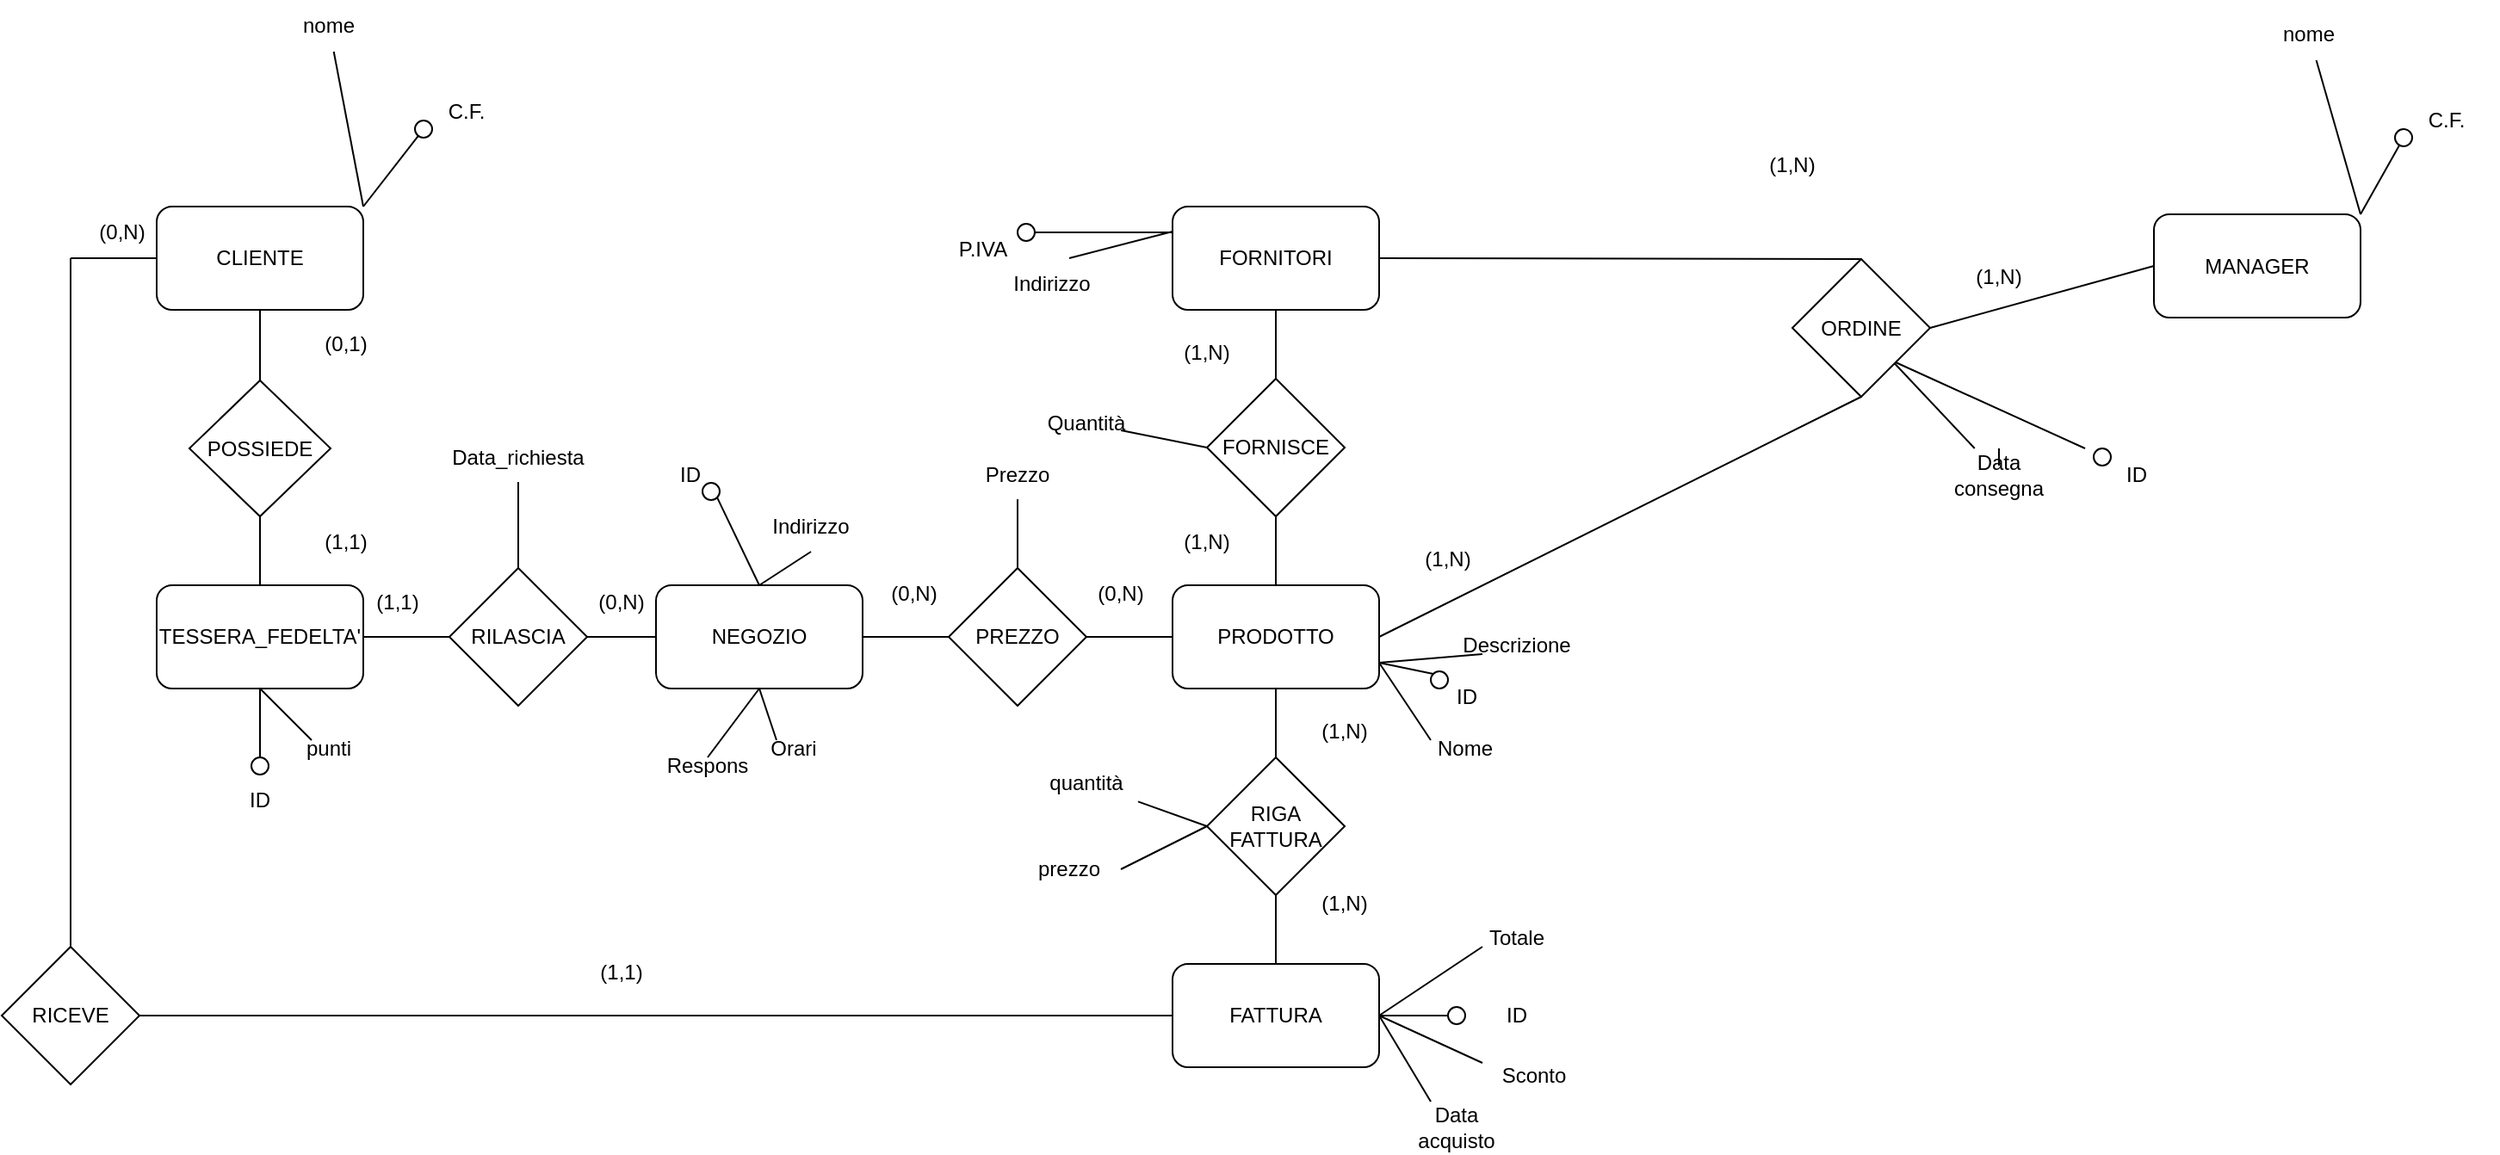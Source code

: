 <mxfile version="28.0.7">
  <diagram name="Pagina-1" id="VjcW3VP9AoFXFXkXQBHE">
    <mxGraphModel dx="1113" dy="727" grid="1" gridSize="10" guides="1" tooltips="1" connect="1" arrows="1" fold="1" page="1" pageScale="1" pageWidth="827" pageHeight="1169" math="0" shadow="0">
      <root>
        <mxCell id="0" />
        <mxCell id="1" parent="0" />
        <mxCell id="yCjGENrAkwQ1DedbjbAy-1" value="NEGOZIO" style="rounded=1;whiteSpace=wrap;html=1;" parent="1" vertex="1">
          <mxGeometry x="800" y="710" width="120" height="60" as="geometry" />
        </mxCell>
        <mxCell id="yCjGENrAkwQ1DedbjbAy-2" value="PRODOTTO" style="rounded=1;whiteSpace=wrap;html=1;" parent="1" vertex="1">
          <mxGeometry x="1100" y="710" width="120" height="60" as="geometry" />
        </mxCell>
        <mxCell id="yCjGENrAkwQ1DedbjbAy-4" value="FORNITORI" style="rounded=1;whiteSpace=wrap;html=1;" parent="1" vertex="1">
          <mxGeometry x="1100" y="490" width="120" height="60" as="geometry" />
        </mxCell>
        <mxCell id="yCjGENrAkwQ1DedbjbAy-6" value="FATTURA" style="rounded=1;whiteSpace=wrap;html=1;" parent="1" vertex="1">
          <mxGeometry x="1100" y="930" width="120" height="60" as="geometry" />
        </mxCell>
        <mxCell id="yCjGENrAkwQ1DedbjbAy-7" value="TESSERA_FEDELTA&#39;" style="rounded=1;whiteSpace=wrap;html=1;" parent="1" vertex="1">
          <mxGeometry x="510" y="710" width="120" height="60" as="geometry" />
        </mxCell>
        <mxCell id="yCjGENrAkwQ1DedbjbAy-9" value="CLIENTE" style="rounded=1;whiteSpace=wrap;html=1;" parent="1" vertex="1">
          <mxGeometry x="510" y="490" width="120" height="60" as="geometry" />
        </mxCell>
        <mxCell id="yCjGENrAkwQ1DedbjbAy-10" value="MANAGER" style="rounded=1;whiteSpace=wrap;html=1;" parent="1" vertex="1">
          <mxGeometry x="1670" y="494.5" width="120" height="60" as="geometry" />
        </mxCell>
        <mxCell id="yCjGENrAkwQ1DedbjbAy-13" value="POSSIEDE" style="rhombus;whiteSpace=wrap;html=1;" parent="1" vertex="1">
          <mxGeometry x="529" y="591" width="82" height="79" as="geometry" />
        </mxCell>
        <mxCell id="yCjGENrAkwQ1DedbjbAy-15" value="" style="endArrow=none;html=1;rounded=0;exitX=0.5;exitY=0;exitDx=0;exitDy=0;entryX=0.5;entryY=1;entryDx=0;entryDy=0;" parent="1" source="yCjGENrAkwQ1DedbjbAy-7" target="yCjGENrAkwQ1DedbjbAy-13" edge="1">
          <mxGeometry width="50" height="50" relative="1" as="geometry">
            <mxPoint x="470" y="530" as="sourcePoint" />
            <mxPoint x="520" y="480" as="targetPoint" />
          </mxGeometry>
        </mxCell>
        <mxCell id="yCjGENrAkwQ1DedbjbAy-18" value="" style="endArrow=none;html=1;rounded=0;exitX=0.5;exitY=0;exitDx=0;exitDy=0;entryX=0.5;entryY=1;entryDx=0;entryDy=0;" parent="1" source="yCjGENrAkwQ1DedbjbAy-13" target="yCjGENrAkwQ1DedbjbAy-9" edge="1">
          <mxGeometry width="50" height="50" relative="1" as="geometry">
            <mxPoint x="470" y="530" as="sourcePoint" />
            <mxPoint x="520" y="480" as="targetPoint" />
          </mxGeometry>
        </mxCell>
        <mxCell id="yCjGENrAkwQ1DedbjbAy-19" value="(0,1)" style="text;html=1;align=center;verticalAlign=middle;whiteSpace=wrap;rounded=0;" parent="1" vertex="1">
          <mxGeometry x="590" y="554.5" width="60" height="30" as="geometry" />
        </mxCell>
        <mxCell id="yCjGENrAkwQ1DedbjbAy-20" value="(1,1)" style="text;html=1;align=center;verticalAlign=middle;whiteSpace=wrap;rounded=0;" parent="1" vertex="1">
          <mxGeometry x="590" y="670" width="60" height="30" as="geometry" />
        </mxCell>
        <mxCell id="yCjGENrAkwQ1DedbjbAy-21" value="" style="endArrow=none;html=1;rounded=0;exitX=1;exitY=0.5;exitDx=0;exitDy=0;entryX=0;entryY=0.5;entryDx=0;entryDy=0;" parent="1" source="yCjGENrAkwQ1DedbjbAy-1" target="yCjGENrAkwQ1DedbjbAy-23" edge="1">
          <mxGeometry width="50" height="50" relative="1" as="geometry">
            <mxPoint x="920" y="750" as="sourcePoint" />
            <mxPoint x="970" y="700" as="targetPoint" />
          </mxGeometry>
        </mxCell>
        <mxCell id="yCjGENrAkwQ1DedbjbAy-23" value="PREZZO" style="rhombus;whiteSpace=wrap;html=1;" parent="1" vertex="1">
          <mxGeometry x="970" y="700" width="80" height="80" as="geometry" />
        </mxCell>
        <mxCell id="yCjGENrAkwQ1DedbjbAy-24" value="" style="endArrow=none;html=1;rounded=0;entryX=0;entryY=0.5;entryDx=0;entryDy=0;exitX=1;exitY=0.5;exitDx=0;exitDy=0;" parent="1" source="yCjGENrAkwQ1DedbjbAy-23" target="yCjGENrAkwQ1DedbjbAy-2" edge="1">
          <mxGeometry width="50" height="50" relative="1" as="geometry">
            <mxPoint x="1050" y="740" as="sourcePoint" />
            <mxPoint x="1100" y="690" as="targetPoint" />
          </mxGeometry>
        </mxCell>
        <mxCell id="yCjGENrAkwQ1DedbjbAy-25" value="FORNISCE" style="rhombus;whiteSpace=wrap;html=1;" parent="1" vertex="1">
          <mxGeometry x="1120" y="590" width="80" height="80" as="geometry" />
        </mxCell>
        <mxCell id="yCjGENrAkwQ1DedbjbAy-26" value="" style="endArrow=none;html=1;rounded=0;exitX=0.5;exitY=0;exitDx=0;exitDy=0;entryX=0.5;entryY=1;entryDx=0;entryDy=0;" parent="1" source="yCjGENrAkwQ1DedbjbAy-2" target="yCjGENrAkwQ1DedbjbAy-25" edge="1">
          <mxGeometry width="50" height="50" relative="1" as="geometry">
            <mxPoint x="1230" y="740" as="sourcePoint" />
            <mxPoint x="1280" y="690" as="targetPoint" />
          </mxGeometry>
        </mxCell>
        <mxCell id="yCjGENrAkwQ1DedbjbAy-27" value="" style="endArrow=none;html=1;rounded=0;exitX=0.5;exitY=0;exitDx=0;exitDy=0;entryX=0.5;entryY=1;entryDx=0;entryDy=0;" parent="1" source="yCjGENrAkwQ1DedbjbAy-25" target="yCjGENrAkwQ1DedbjbAy-4" edge="1">
          <mxGeometry width="50" height="50" relative="1" as="geometry">
            <mxPoint x="1350" y="740" as="sourcePoint" />
            <mxPoint x="1400" y="690" as="targetPoint" />
          </mxGeometry>
        </mxCell>
        <mxCell id="yCjGENrAkwQ1DedbjbAy-28" value="RILASCIA" style="rhombus;whiteSpace=wrap;html=1;" parent="1" vertex="1">
          <mxGeometry x="680" y="700" width="80" height="80" as="geometry" />
        </mxCell>
        <mxCell id="yCjGENrAkwQ1DedbjbAy-29" value="" style="endArrow=none;html=1;rounded=0;exitX=1;exitY=0.5;exitDx=0;exitDy=0;entryX=0;entryY=0.5;entryDx=0;entryDy=0;" parent="1" source="yCjGENrAkwQ1DedbjbAy-7" target="yCjGENrAkwQ1DedbjbAy-28" edge="1">
          <mxGeometry width="50" height="50" relative="1" as="geometry">
            <mxPoint x="645" y="740" as="sourcePoint" />
            <mxPoint x="695" y="690" as="targetPoint" />
          </mxGeometry>
        </mxCell>
        <mxCell id="yCjGENrAkwQ1DedbjbAy-30" value="" style="endArrow=none;html=1;rounded=0;exitX=1;exitY=0.5;exitDx=0;exitDy=0;entryX=0;entryY=0.5;entryDx=0;entryDy=0;" parent="1" source="yCjGENrAkwQ1DedbjbAy-28" target="yCjGENrAkwQ1DedbjbAy-1" edge="1">
          <mxGeometry width="50" height="50" relative="1" as="geometry">
            <mxPoint x="740" y="700" as="sourcePoint" />
            <mxPoint x="790" y="650" as="targetPoint" />
          </mxGeometry>
        </mxCell>
        <mxCell id="nzkZMeSF2G9yPgvRt8Q_-1" value="RIGA FATTURA" style="rhombus;whiteSpace=wrap;html=1;" parent="1" vertex="1">
          <mxGeometry x="1120" y="810" width="80" height="80" as="geometry" />
        </mxCell>
        <mxCell id="nzkZMeSF2G9yPgvRt8Q_-2" value="" style="endArrow=none;html=1;rounded=0;exitX=0.5;exitY=0;exitDx=0;exitDy=0;entryX=0.5;entryY=1;entryDx=0;entryDy=0;" parent="1" source="nzkZMeSF2G9yPgvRt8Q_-1" target="yCjGENrAkwQ1DedbjbAy-2" edge="1">
          <mxGeometry width="50" height="50" relative="1" as="geometry">
            <mxPoint x="1090" y="800" as="sourcePoint" />
            <mxPoint x="1140" y="750" as="targetPoint" />
          </mxGeometry>
        </mxCell>
        <mxCell id="nzkZMeSF2G9yPgvRt8Q_-3" value="" style="endArrow=none;html=1;rounded=0;entryX=0.5;entryY=0;entryDx=0;entryDy=0;exitX=0.5;exitY=1;exitDx=0;exitDy=0;" parent="1" source="nzkZMeSF2G9yPgvRt8Q_-1" target="yCjGENrAkwQ1DedbjbAy-6" edge="1">
          <mxGeometry width="50" height="50" relative="1" as="geometry">
            <mxPoint x="1120" y="910" as="sourcePoint" />
            <mxPoint x="1140" y="750" as="targetPoint" />
          </mxGeometry>
        </mxCell>
        <mxCell id="-ZFRYzIxIYVkRaBdqasn-1" value="ORDINE" style="rhombus;whiteSpace=wrap;html=1;" parent="1" vertex="1">
          <mxGeometry x="1460" y="520.5" width="80" height="80" as="geometry" />
        </mxCell>
        <mxCell id="-ZFRYzIxIYVkRaBdqasn-2" value="" style="endArrow=none;html=1;rounded=0;exitX=1;exitY=0.5;exitDx=0;exitDy=0;entryX=0.5;entryY=0;entryDx=0;entryDy=0;" parent="1" source="yCjGENrAkwQ1DedbjbAy-4" target="-ZFRYzIxIYVkRaBdqasn-1" edge="1">
          <mxGeometry width="50" height="50" relative="1" as="geometry">
            <mxPoint x="1090" y="800" as="sourcePoint" />
            <mxPoint x="1140" y="750" as="targetPoint" />
          </mxGeometry>
        </mxCell>
        <mxCell id="-ZFRYzIxIYVkRaBdqasn-3" value="" style="endArrow=none;html=1;rounded=0;exitX=1;exitY=0.5;exitDx=0;exitDy=0;entryX=0.5;entryY=1;entryDx=0;entryDy=0;" parent="1" source="yCjGENrAkwQ1DedbjbAy-2" target="-ZFRYzIxIYVkRaBdqasn-1" edge="1">
          <mxGeometry width="50" height="50" relative="1" as="geometry">
            <mxPoint x="1090" y="800" as="sourcePoint" />
            <mxPoint x="1140" y="750" as="targetPoint" />
          </mxGeometry>
        </mxCell>
        <mxCell id="-ZFRYzIxIYVkRaBdqasn-5" value="(0,N)" style="text;html=1;align=center;verticalAlign=middle;whiteSpace=wrap;rounded=0;" parent="1" vertex="1">
          <mxGeometry x="760" y="710" width="40" height="20" as="geometry" />
        </mxCell>
        <mxCell id="-ZFRYzIxIYVkRaBdqasn-7" value="(1,1)" style="text;html=1;align=center;verticalAlign=middle;whiteSpace=wrap;rounded=0;" parent="1" vertex="1">
          <mxGeometry x="630" y="710" width="40" height="20" as="geometry" />
        </mxCell>
        <mxCell id="-ZFRYzIxIYVkRaBdqasn-8" value="(0,N)" style="text;html=1;align=center;verticalAlign=middle;whiteSpace=wrap;rounded=0;" parent="1" vertex="1">
          <mxGeometry x="920" y="700" width="60" height="30" as="geometry" />
        </mxCell>
        <mxCell id="-ZFRYzIxIYVkRaBdqasn-9" value="(0,N)" style="text;html=1;align=center;verticalAlign=middle;whiteSpace=wrap;rounded=0;" parent="1" vertex="1">
          <mxGeometry x="1040" y="700" width="60" height="30" as="geometry" />
        </mxCell>
        <mxCell id="-ZFRYzIxIYVkRaBdqasn-10" value="" style="endArrow=none;html=1;rounded=0;entryX=0;entryY=0.5;entryDx=0;entryDy=0;" parent="1" target="yCjGENrAkwQ1DedbjbAy-9" edge="1">
          <mxGeometry width="50" height="50" relative="1" as="geometry">
            <mxPoint x="460" y="520" as="sourcePoint" />
            <mxPoint x="490" y="520" as="targetPoint" />
          </mxGeometry>
        </mxCell>
        <mxCell id="-ZFRYzIxIYVkRaBdqasn-12" value="" style="endArrow=none;html=1;rounded=0;exitX=0.5;exitY=0;exitDx=0;exitDy=0;" parent="1" source="-ZFRYzIxIYVkRaBdqasn-15" edge="1">
          <mxGeometry width="50" height="50" relative="1" as="geometry">
            <mxPoint x="460" y="880" as="sourcePoint" />
            <mxPoint x="460" y="520" as="targetPoint" />
          </mxGeometry>
        </mxCell>
        <mxCell id="-ZFRYzIxIYVkRaBdqasn-14" value="" style="endArrow=none;html=1;rounded=0;entryX=0;entryY=0.5;entryDx=0;entryDy=0;exitX=1;exitY=0.5;exitDx=0;exitDy=0;" parent="1" source="-ZFRYzIxIYVkRaBdqasn-15" target="yCjGENrAkwQ1DedbjbAy-6" edge="1">
          <mxGeometry width="50" height="50" relative="1" as="geometry">
            <mxPoint x="550" y="960" as="sourcePoint" />
            <mxPoint x="770" y="740" as="targetPoint" />
          </mxGeometry>
        </mxCell>
        <mxCell id="-ZFRYzIxIYVkRaBdqasn-15" value="RICEVE" style="rhombus;whiteSpace=wrap;html=1;" parent="1" vertex="1">
          <mxGeometry x="420" y="920" width="80" height="80" as="geometry" />
        </mxCell>
        <mxCell id="-ZFRYzIxIYVkRaBdqasn-16" value="(0,N)" style="text;html=1;align=center;verticalAlign=middle;whiteSpace=wrap;rounded=0;" parent="1" vertex="1">
          <mxGeometry x="460" y="490" width="60" height="30" as="geometry" />
        </mxCell>
        <mxCell id="-ZFRYzIxIYVkRaBdqasn-17" value="(1,1)" style="text;html=1;align=center;verticalAlign=middle;whiteSpace=wrap;rounded=0;" parent="1" vertex="1">
          <mxGeometry x="750" y="920" width="60" height="30" as="geometry" />
        </mxCell>
        <mxCell id="-ZFRYzIxIYVkRaBdqasn-18" value="(1,N)" style="text;html=1;align=center;verticalAlign=middle;whiteSpace=wrap;rounded=0;" parent="1" vertex="1">
          <mxGeometry x="1170" y="880" width="60" height="30" as="geometry" />
        </mxCell>
        <mxCell id="-ZFRYzIxIYVkRaBdqasn-19" value="(1,N)" style="text;html=1;align=center;verticalAlign=middle;whiteSpace=wrap;rounded=0;" parent="1" vertex="1">
          <mxGeometry x="1170" y="780" width="60" height="30" as="geometry" />
        </mxCell>
        <mxCell id="-ZFRYzIxIYVkRaBdqasn-20" value="(1,N)" style="text;html=1;align=center;verticalAlign=middle;whiteSpace=wrap;rounded=0;" parent="1" vertex="1">
          <mxGeometry x="1090" y="670" width="60" height="30" as="geometry" />
        </mxCell>
        <mxCell id="-ZFRYzIxIYVkRaBdqasn-21" value="(1,N)" style="text;html=1;align=center;verticalAlign=middle;whiteSpace=wrap;rounded=0;" parent="1" vertex="1">
          <mxGeometry x="1090" y="560" width="60" height="30" as="geometry" />
        </mxCell>
        <mxCell id="-ZFRYzIxIYVkRaBdqasn-22" value="(1,N)" style="text;html=1;align=center;verticalAlign=middle;whiteSpace=wrap;rounded=0;" parent="1" vertex="1">
          <mxGeometry x="1430" y="450.5" width="60" height="30" as="geometry" />
        </mxCell>
        <mxCell id="-ZFRYzIxIYVkRaBdqasn-24" value="(1,N)" style="text;html=1;align=center;verticalAlign=middle;whiteSpace=wrap;rounded=0;" parent="1" vertex="1">
          <mxGeometry x="1230" y="680" width="60" height="30" as="geometry" />
        </mxCell>
        <mxCell id="-ZFRYzIxIYVkRaBdqasn-26" value="" style="endArrow=none;html=1;rounded=0;exitX=1;exitY=0;exitDx=0;exitDy=0;" parent="1" source="yCjGENrAkwQ1DedbjbAy-9" target="-ZFRYzIxIYVkRaBdqasn-27" edge="1">
          <mxGeometry width="50" height="50" relative="1" as="geometry">
            <mxPoint x="520" y="340" as="sourcePoint" />
            <mxPoint x="570" y="320" as="targetPoint" />
          </mxGeometry>
        </mxCell>
        <mxCell id="-ZFRYzIxIYVkRaBdqasn-27" value="" style="ellipse;whiteSpace=wrap;html=1;aspect=fixed;" parent="1" vertex="1">
          <mxGeometry x="660" y="440" width="10" height="10" as="geometry" />
        </mxCell>
        <mxCell id="-ZFRYzIxIYVkRaBdqasn-28" value="C.F." style="text;html=1;align=center;verticalAlign=middle;whiteSpace=wrap;rounded=0;" parent="1" vertex="1">
          <mxGeometry x="660" y="420" width="60" height="30" as="geometry" />
        </mxCell>
        <mxCell id="-ZFRYzIxIYVkRaBdqasn-29" value="" style="endArrow=none;html=1;rounded=0;exitX=1;exitY=0;exitDx=0;exitDy=0;" parent="1" source="yCjGENrAkwQ1DedbjbAy-9" target="-ZFRYzIxIYVkRaBdqasn-30" edge="1">
          <mxGeometry width="50" height="50" relative="1" as="geometry">
            <mxPoint x="630" y="480" as="sourcePoint" />
            <mxPoint x="500" y="320" as="targetPoint" />
          </mxGeometry>
        </mxCell>
        <mxCell id="-ZFRYzIxIYVkRaBdqasn-30" value="nome" style="text;html=1;align=center;verticalAlign=middle;whiteSpace=wrap;rounded=0;" parent="1" vertex="1">
          <mxGeometry x="580" y="370" width="60" height="30" as="geometry" />
        </mxCell>
        <mxCell id="-ZFRYzIxIYVkRaBdqasn-31" value="" style="endArrow=none;html=1;rounded=0;entryX=0.5;entryY=1;entryDx=0;entryDy=0;" parent="1" target="yCjGENrAkwQ1DedbjbAy-7" edge="1">
          <mxGeometry width="50" height="50" relative="1" as="geometry">
            <mxPoint x="570" y="810" as="sourcePoint" />
            <mxPoint x="579" y="790" as="targetPoint" />
          </mxGeometry>
        </mxCell>
        <mxCell id="-ZFRYzIxIYVkRaBdqasn-32" value="" style="ellipse;whiteSpace=wrap;html=1;aspect=fixed;" parent="1" vertex="1">
          <mxGeometry x="565" y="810" width="10" height="10" as="geometry" />
        </mxCell>
        <mxCell id="-ZFRYzIxIYVkRaBdqasn-33" value="ID" style="text;html=1;align=center;verticalAlign=middle;whiteSpace=wrap;rounded=0;" parent="1" vertex="1">
          <mxGeometry x="540" y="820" width="60" height="30" as="geometry" />
        </mxCell>
        <mxCell id="-ZFRYzIxIYVkRaBdqasn-34" value="" style="endArrow=none;html=1;rounded=0;exitX=0.5;exitY=1;exitDx=0;exitDy=0;" parent="1" source="yCjGENrAkwQ1DedbjbAy-7" edge="1">
          <mxGeometry width="50" height="50" relative="1" as="geometry">
            <mxPoint x="640" y="760" as="sourcePoint" />
            <mxPoint x="600" y="800" as="targetPoint" />
          </mxGeometry>
        </mxCell>
        <mxCell id="-ZFRYzIxIYVkRaBdqasn-35" value="punti" style="text;html=1;align=center;verticalAlign=middle;whiteSpace=wrap;rounded=0;" parent="1" vertex="1">
          <mxGeometry x="580" y="790" width="60" height="30" as="geometry" />
        </mxCell>
        <mxCell id="-ZFRYzIxIYVkRaBdqasn-36" value="" style="endArrow=none;html=1;rounded=0;entryX=0.5;entryY=0;entryDx=0;entryDy=0;exitX=1;exitY=1;exitDx=0;exitDy=0;" parent="1" source="-ZFRYzIxIYVkRaBdqasn-37" target="yCjGENrAkwQ1DedbjbAy-1" edge="1">
          <mxGeometry width="50" height="50" relative="1" as="geometry">
            <mxPoint x="830" y="660" as="sourcePoint" />
            <mxPoint x="850" y="700" as="targetPoint" />
          </mxGeometry>
        </mxCell>
        <mxCell id="-ZFRYzIxIYVkRaBdqasn-37" value="" style="ellipse;whiteSpace=wrap;html=1;aspect=fixed;" parent="1" vertex="1">
          <mxGeometry x="827" y="650.5" width="10" height="10" as="geometry" />
        </mxCell>
        <mxCell id="-ZFRYzIxIYVkRaBdqasn-39" value="" style="ellipse;whiteSpace=wrap;html=1;aspect=fixed;" parent="1" vertex="1">
          <mxGeometry x="1250" y="760" width="10" height="10" as="geometry" />
        </mxCell>
        <mxCell id="-ZFRYzIxIYVkRaBdqasn-41" value="" style="endArrow=none;html=1;rounded=0;exitX=1;exitY=0.75;exitDx=0;exitDy=0;entryX=0;entryY=0;entryDx=0;entryDy=0;" parent="1" source="yCjGENrAkwQ1DedbjbAy-2" target="-ZFRYzIxIYVkRaBdqasn-39" edge="1">
          <mxGeometry width="50" height="50" relative="1" as="geometry">
            <mxPoint x="1010" y="750" as="sourcePoint" />
            <mxPoint x="1060" y="700" as="targetPoint" />
          </mxGeometry>
        </mxCell>
        <mxCell id="-ZFRYzIxIYVkRaBdqasn-42" value="" style="endArrow=none;html=1;rounded=0;entryX=0;entryY=0.25;entryDx=0;entryDy=0;" parent="1" target="yCjGENrAkwQ1DedbjbAy-4" edge="1">
          <mxGeometry width="50" height="50" relative="1" as="geometry">
            <mxPoint x="1020" y="505" as="sourcePoint" />
            <mxPoint x="1060" y="700" as="targetPoint" />
          </mxGeometry>
        </mxCell>
        <mxCell id="-ZFRYzIxIYVkRaBdqasn-43" value="" style="endArrow=none;html=1;rounded=0;entryX=1;entryY=1;entryDx=0;entryDy=0;exitX=0;exitY=0;exitDx=0;exitDy=0;" parent="1" source="-ZFRYzIxIYVkRaBdqasn-55" target="-ZFRYzIxIYVkRaBdqasn-1" edge="1">
          <mxGeometry width="50" height="50" relative="1" as="geometry">
            <mxPoint x="1640" y="630.5" as="sourcePoint" />
            <mxPoint x="1220" y="630.5" as="targetPoint" />
          </mxGeometry>
        </mxCell>
        <mxCell id="-ZFRYzIxIYVkRaBdqasn-44" value="" style="endArrow=none;html=1;rounded=0;exitX=1;exitY=0.5;exitDx=0;exitDy=0;" parent="1" source="yCjGENrAkwQ1DedbjbAy-6" edge="1">
          <mxGeometry width="50" height="50" relative="1" as="geometry">
            <mxPoint x="1190" y="750" as="sourcePoint" />
            <mxPoint x="1260" y="960" as="targetPoint" />
          </mxGeometry>
        </mxCell>
        <mxCell id="-ZFRYzIxIYVkRaBdqasn-45" value="" style="ellipse;whiteSpace=wrap;html=1;aspect=fixed;" parent="1" vertex="1">
          <mxGeometry x="1260" y="955" width="10" height="10" as="geometry" />
        </mxCell>
        <mxCell id="-ZFRYzIxIYVkRaBdqasn-46" value="" style="ellipse;whiteSpace=wrap;html=1;aspect=fixed;" parent="1" vertex="1">
          <mxGeometry x="1635" y="630.5" width="10" height="10" as="geometry" />
        </mxCell>
        <mxCell id="-ZFRYzIxIYVkRaBdqasn-47" value="" style="ellipse;whiteSpace=wrap;html=1;aspect=fixed;" parent="1" vertex="1">
          <mxGeometry x="1010" y="500" width="10" height="10" as="geometry" />
        </mxCell>
        <mxCell id="-ZFRYzIxIYVkRaBdqasn-52" value="ID" style="text;html=1;align=center;verticalAlign=middle;whiteSpace=wrap;rounded=0;" parent="1" vertex="1">
          <mxGeometry x="1270" y="945" width="60" height="30" as="geometry" />
        </mxCell>
        <mxCell id="-ZFRYzIxIYVkRaBdqasn-53" value="ID" style="text;html=1;align=center;verticalAlign=middle;whiteSpace=wrap;rounded=0;" parent="1" vertex="1">
          <mxGeometry x="1241" y="760" width="60" height="30" as="geometry" />
        </mxCell>
        <mxCell id="-ZFRYzIxIYVkRaBdqasn-54" value="P.IVA" style="text;html=1;align=center;verticalAlign=middle;whiteSpace=wrap;rounded=0;" parent="1" vertex="1">
          <mxGeometry x="960" y="500" width="60" height="30" as="geometry" />
        </mxCell>
        <mxCell id="-ZFRYzIxIYVkRaBdqasn-55" value="ID" style="text;html=1;align=center;verticalAlign=middle;whiteSpace=wrap;rounded=0;" parent="1" vertex="1">
          <mxGeometry x="1630" y="630.5" width="60" height="30" as="geometry" />
        </mxCell>
        <mxCell id="-ZFRYzIxIYVkRaBdqasn-56" value="ID" style="text;html=1;align=center;verticalAlign=middle;whiteSpace=wrap;rounded=0;" parent="1" vertex="1">
          <mxGeometry x="790" y="630.5" width="60" height="30" as="geometry" />
        </mxCell>
        <mxCell id="-ZFRYzIxIYVkRaBdqasn-57" value="" style="endArrow=none;html=1;rounded=0;exitX=0.5;exitY=0;exitDx=0;exitDy=0;entryX=0.5;entryY=1;entryDx=0;entryDy=0;" parent="1" source="yCjGENrAkwQ1DedbjbAy-1" target="-ZFRYzIxIYVkRaBdqasn-58" edge="1">
          <mxGeometry width="50" height="50" relative="1" as="geometry">
            <mxPoint x="920" y="740" as="sourcePoint" />
            <mxPoint x="860" y="680" as="targetPoint" />
          </mxGeometry>
        </mxCell>
        <mxCell id="-ZFRYzIxIYVkRaBdqasn-58" value="Indirizzo" style="text;html=1;align=center;verticalAlign=middle;whiteSpace=wrap;rounded=0;" parent="1" vertex="1">
          <mxGeometry x="860" y="660.5" width="60" height="30" as="geometry" />
        </mxCell>
        <mxCell id="-ZFRYzIxIYVkRaBdqasn-59" value="" style="endArrow=none;html=1;rounded=0;exitX=0.5;exitY=1;exitDx=0;exitDy=0;" parent="1" source="yCjGENrAkwQ1DedbjbAy-1" edge="1">
          <mxGeometry width="50" height="50" relative="1" as="geometry">
            <mxPoint x="830" y="720" as="sourcePoint" />
            <mxPoint x="830" y="810" as="targetPoint" />
          </mxGeometry>
        </mxCell>
        <mxCell id="-ZFRYzIxIYVkRaBdqasn-60" value="Respons" style="text;html=1;align=center;verticalAlign=middle;whiteSpace=wrap;rounded=0;" parent="1" vertex="1">
          <mxGeometry x="800" y="800" width="60" height="30" as="geometry" />
        </mxCell>
        <mxCell id="-ZFRYzIxIYVkRaBdqasn-61" value="" style="endArrow=none;html=1;rounded=0;exitX=0.5;exitY=1;exitDx=0;exitDy=0;" parent="1" source="yCjGENrAkwQ1DedbjbAy-1" edge="1">
          <mxGeometry width="50" height="50" relative="1" as="geometry">
            <mxPoint x="830" y="720" as="sourcePoint" />
            <mxPoint x="870" y="800" as="targetPoint" />
          </mxGeometry>
        </mxCell>
        <mxCell id="-ZFRYzIxIYVkRaBdqasn-62" value="Orari" style="text;html=1;align=center;verticalAlign=middle;whiteSpace=wrap;rounded=0;" parent="1" vertex="1">
          <mxGeometry x="850" y="790" width="60" height="30" as="geometry" />
        </mxCell>
        <mxCell id="-ZFRYzIxIYVkRaBdqasn-63" value="" style="endArrow=none;html=1;rounded=0;" parent="1" edge="1">
          <mxGeometry width="50" height="50" relative="1" as="geometry">
            <mxPoint x="1040" y="520" as="sourcePoint" />
            <mxPoint x="1100" y="504.5" as="targetPoint" />
          </mxGeometry>
        </mxCell>
        <mxCell id="-ZFRYzIxIYVkRaBdqasn-64" value="Indirizzo" style="text;html=1;align=center;verticalAlign=middle;whiteSpace=wrap;rounded=0;" parent="1" vertex="1">
          <mxGeometry x="1000" y="520" width="60" height="30" as="geometry" />
        </mxCell>
        <mxCell id="-ZFRYzIxIYVkRaBdqasn-65" value="" style="endArrow=none;html=1;rounded=0;entryX=1;entryY=0.75;entryDx=0;entryDy=0;" parent="1" target="yCjGENrAkwQ1DedbjbAy-2" edge="1">
          <mxGeometry width="50" height="50" relative="1" as="geometry">
            <mxPoint x="1250" y="800" as="sourcePoint" />
            <mxPoint x="1310" y="790" as="targetPoint" />
          </mxGeometry>
        </mxCell>
        <mxCell id="-ZFRYzIxIYVkRaBdqasn-66" value="Nome" style="text;html=1;align=center;verticalAlign=middle;whiteSpace=wrap;rounded=0;" parent="1" vertex="1">
          <mxGeometry x="1240" y="790" width="60" height="30" as="geometry" />
        </mxCell>
        <mxCell id="-ZFRYzIxIYVkRaBdqasn-67" value="" style="endArrow=none;html=1;rounded=0;exitX=1;exitY=0.75;exitDx=0;exitDy=0;" parent="1" source="yCjGENrAkwQ1DedbjbAy-2" edge="1">
          <mxGeometry width="50" height="50" relative="1" as="geometry">
            <mxPoint x="930" y="720" as="sourcePoint" />
            <mxPoint x="1280" y="750" as="targetPoint" />
          </mxGeometry>
        </mxCell>
        <mxCell id="-ZFRYzIxIYVkRaBdqasn-68" value="Descrizione" style="text;html=1;align=center;verticalAlign=middle;whiteSpace=wrap;rounded=0;" parent="1" vertex="1">
          <mxGeometry x="1270" y="730" width="60" height="30" as="geometry" />
        </mxCell>
        <mxCell id="-ZFRYzIxIYVkRaBdqasn-70" value="" style="endArrow=none;html=1;rounded=0;" parent="1" source="-ZFRYzIxIYVkRaBdqasn-71" target="-ZFRYzIxIYVkRaBdqasn-1" edge="1">
          <mxGeometry width="50" height="50" relative="1" as="geometry">
            <mxPoint x="1580" y="640.5" as="sourcePoint" />
            <mxPoint x="1640" y="600.5" as="targetPoint" />
          </mxGeometry>
        </mxCell>
        <mxCell id="-ZFRYzIxIYVkRaBdqasn-72" value="" style="endArrow=none;html=1;rounded=0;entryX=1;entryY=0.5;entryDx=0;entryDy=0;exitX=0;exitY=0.25;exitDx=0;exitDy=0;" parent="1" source="-ZFRYzIxIYVkRaBdqasn-75" target="yCjGENrAkwQ1DedbjbAy-6" edge="1">
          <mxGeometry width="50" height="50" relative="1" as="geometry">
            <mxPoint x="1270" y="1000" as="sourcePoint" />
            <mxPoint x="1260" y="975" as="targetPoint" />
          </mxGeometry>
        </mxCell>
        <mxCell id="-ZFRYzIxIYVkRaBdqasn-73" value="" style="endArrow=none;html=1;rounded=0;exitX=1;exitY=0.5;exitDx=0;exitDy=0;" parent="1" source="yCjGENrAkwQ1DedbjbAy-6" edge="1">
          <mxGeometry width="50" height="50" relative="1" as="geometry">
            <mxPoint x="1100" y="920" as="sourcePoint" />
            <mxPoint x="1250" y="1010" as="targetPoint" />
          </mxGeometry>
        </mxCell>
        <mxCell id="-ZFRYzIxIYVkRaBdqasn-74" value="Data acquisto" style="text;html=1;align=center;verticalAlign=middle;whiteSpace=wrap;rounded=0;" parent="1" vertex="1">
          <mxGeometry x="1235" y="1010" width="60" height="30" as="geometry" />
        </mxCell>
        <mxCell id="-ZFRYzIxIYVkRaBdqasn-75" value="Sconto" style="text;html=1;align=center;verticalAlign=middle;whiteSpace=wrap;rounded=0;" parent="1" vertex="1">
          <mxGeometry x="1280" y="980" width="60" height="30" as="geometry" />
        </mxCell>
        <mxCell id="-ZFRYzIxIYVkRaBdqasn-76" value="" style="endArrow=none;html=1;rounded=0;exitX=1;exitY=0.5;exitDx=0;exitDy=0;" parent="1" source="yCjGENrAkwQ1DedbjbAy-6" edge="1">
          <mxGeometry width="50" height="50" relative="1" as="geometry">
            <mxPoint x="1100" y="920" as="sourcePoint" />
            <mxPoint x="1280" y="920" as="targetPoint" />
          </mxGeometry>
        </mxCell>
        <mxCell id="-ZFRYzIxIYVkRaBdqasn-77" value="Totale" style="text;html=1;align=center;verticalAlign=middle;whiteSpace=wrap;rounded=0;" parent="1" vertex="1">
          <mxGeometry x="1270" y="900" width="60" height="30" as="geometry" />
        </mxCell>
        <mxCell id="-ZFRYzIxIYVkRaBdqasn-81" value="" style="endArrow=none;html=1;rounded=0;exitX=0.5;exitY=0;exitDx=0;exitDy=0;" parent="1" source="yCjGENrAkwQ1DedbjbAy-23" edge="1">
          <mxGeometry width="50" height="50" relative="1" as="geometry">
            <mxPoint x="1040" y="720" as="sourcePoint" />
            <mxPoint x="1010" y="660" as="targetPoint" />
          </mxGeometry>
        </mxCell>
        <mxCell id="-ZFRYzIxIYVkRaBdqasn-82" value="Prezzo" style="text;html=1;align=center;verticalAlign=middle;whiteSpace=wrap;rounded=0;" parent="1" vertex="1">
          <mxGeometry x="980" y="630.5" width="60" height="30" as="geometry" />
        </mxCell>
        <mxCell id="-ZFRYzIxIYVkRaBdqasn-83" value="" style="endArrow=none;html=1;rounded=0;entryX=0;entryY=0.5;entryDx=0;entryDy=0;" parent="1" target="yCjGENrAkwQ1DedbjbAy-25" edge="1">
          <mxGeometry width="50" height="50" relative="1" as="geometry">
            <mxPoint x="1070" y="620" as="sourcePoint" />
            <mxPoint x="1110" y="620" as="targetPoint" />
          </mxGeometry>
        </mxCell>
        <mxCell id="-ZFRYzIxIYVkRaBdqasn-84" value="Quantità" style="text;html=1;align=center;verticalAlign=middle;whiteSpace=wrap;rounded=0;" parent="1" vertex="1">
          <mxGeometry x="1020" y="600.5" width="60" height="30" as="geometry" />
        </mxCell>
        <mxCell id="-ZFRYzIxIYVkRaBdqasn-86" value="" style="endArrow=none;html=1;rounded=0;" parent="1" edge="1">
          <mxGeometry width="50" height="50" relative="1" as="geometry">
            <mxPoint x="720" y="700" as="sourcePoint" />
            <mxPoint x="720" y="650" as="targetPoint" />
          </mxGeometry>
        </mxCell>
        <mxCell id="-ZFRYzIxIYVkRaBdqasn-87" value="Data_richiesta" style="text;html=1;align=center;verticalAlign=middle;whiteSpace=wrap;rounded=0;" parent="1" vertex="1">
          <mxGeometry x="690" y="620.5" width="60" height="30" as="geometry" />
        </mxCell>
        <mxCell id="-ZFRYzIxIYVkRaBdqasn-88" value="" style="endArrow=none;html=1;rounded=0;entryX=0;entryY=0.5;entryDx=0;entryDy=0;" parent="1" source="-ZFRYzIxIYVkRaBdqasn-89" target="nzkZMeSF2G9yPgvRt8Q_-1" edge="1">
          <mxGeometry width="50" height="50" relative="1" as="geometry">
            <mxPoint x="1070" y="850" as="sourcePoint" />
            <mxPoint x="1100" y="860" as="targetPoint" />
          </mxGeometry>
        </mxCell>
        <mxCell id="-ZFRYzIxIYVkRaBdqasn-89" value="&lt;div&gt;quantità&lt;/div&gt;" style="text;html=1;align=center;verticalAlign=middle;whiteSpace=wrap;rounded=0;" parent="1" vertex="1">
          <mxGeometry x="1020" y="810" width="60" height="30" as="geometry" />
        </mxCell>
        <mxCell id="-ZFRYzIxIYVkRaBdqasn-91" value="" style="endArrow=none;html=1;rounded=0;entryX=0;entryY=0.5;entryDx=0;entryDy=0;exitX=1;exitY=0.5;exitDx=0;exitDy=0;" parent="1" source="-ZFRYzIxIYVkRaBdqasn-92" target="nzkZMeSF2G9yPgvRt8Q_-1" edge="1">
          <mxGeometry width="50" height="50" relative="1" as="geometry">
            <mxPoint x="1050" y="860" as="sourcePoint" />
            <mxPoint x="950" y="720" as="targetPoint" />
          </mxGeometry>
        </mxCell>
        <mxCell id="-ZFRYzIxIYVkRaBdqasn-92" value="prezzo" style="text;html=1;align=center;verticalAlign=middle;whiteSpace=wrap;rounded=0;" parent="1" vertex="1">
          <mxGeometry x="1010" y="860" width="60" height="30" as="geometry" />
        </mxCell>
        <mxCell id="-ZFRYzIxIYVkRaBdqasn-94" value="" style="endArrow=none;html=1;rounded=0;" parent="1" target="-ZFRYzIxIYVkRaBdqasn-71" edge="1">
          <mxGeometry width="50" height="50" relative="1" as="geometry">
            <mxPoint x="1580" y="640.5" as="sourcePoint" />
            <mxPoint x="1520" y="580.5" as="targetPoint" />
          </mxGeometry>
        </mxCell>
        <mxCell id="-ZFRYzIxIYVkRaBdqasn-71" value="Data consegna" style="text;html=1;align=center;verticalAlign=middle;whiteSpace=wrap;rounded=0;" parent="1" vertex="1">
          <mxGeometry x="1550" y="630.5" width="60" height="30" as="geometry" />
        </mxCell>
        <mxCell id="2dMGsxApqS0iOlYWzCqP-1" value="" style="endArrow=none;html=1;rounded=0;exitX=1;exitY=0.5;exitDx=0;exitDy=0;entryX=0;entryY=0.5;entryDx=0;entryDy=0;" parent="1" source="-ZFRYzIxIYVkRaBdqasn-1" target="yCjGENrAkwQ1DedbjbAy-10" edge="1">
          <mxGeometry width="50" height="50" relative="1" as="geometry">
            <mxPoint x="990" y="590" as="sourcePoint" />
            <mxPoint x="1450" y="630" as="targetPoint" />
          </mxGeometry>
        </mxCell>
        <mxCell id="2dMGsxApqS0iOlYWzCqP-2" value="(1,N)" style="text;html=1;align=center;verticalAlign=middle;whiteSpace=wrap;rounded=0;" parent="1" vertex="1">
          <mxGeometry x="1550" y="515.5" width="60" height="30" as="geometry" />
        </mxCell>
        <mxCell id="OVm_QFSx59oGSHKzUnsr-1" value="" style="endArrow=none;html=1;rounded=0;exitX=1;exitY=0;exitDx=0;exitDy=0;" parent="1" source="yCjGENrAkwQ1DedbjbAy-10" target="OVm_QFSx59oGSHKzUnsr-2" edge="1">
          <mxGeometry width="50" height="50" relative="1" as="geometry">
            <mxPoint x="1780" y="495" as="sourcePoint" />
            <mxPoint x="1720" y="325" as="targetPoint" />
          </mxGeometry>
        </mxCell>
        <mxCell id="OVm_QFSx59oGSHKzUnsr-2" value="" style="ellipse;whiteSpace=wrap;html=1;aspect=fixed;" parent="1" vertex="1">
          <mxGeometry x="1810" y="445" width="10" height="10" as="geometry" />
        </mxCell>
        <mxCell id="OVm_QFSx59oGSHKzUnsr-3" value="C.F." style="text;html=1;align=center;verticalAlign=middle;whiteSpace=wrap;rounded=0;" parent="1" vertex="1">
          <mxGeometry x="1810" y="425" width="60" height="30" as="geometry" />
        </mxCell>
        <mxCell id="OVm_QFSx59oGSHKzUnsr-4" value="" style="endArrow=none;html=1;rounded=0;exitX=1;exitY=0;exitDx=0;exitDy=0;" parent="1" source="yCjGENrAkwQ1DedbjbAy-10" target="OVm_QFSx59oGSHKzUnsr-5" edge="1">
          <mxGeometry width="50" height="50" relative="1" as="geometry">
            <mxPoint x="1780" y="495" as="sourcePoint" />
            <mxPoint x="1650" y="325" as="targetPoint" />
          </mxGeometry>
        </mxCell>
        <mxCell id="OVm_QFSx59oGSHKzUnsr-5" value="nome" style="text;html=1;align=center;verticalAlign=middle;whiteSpace=wrap;rounded=0;" parent="1" vertex="1">
          <mxGeometry x="1730" y="375" width="60" height="30" as="geometry" />
        </mxCell>
      </root>
    </mxGraphModel>
  </diagram>
</mxfile>
